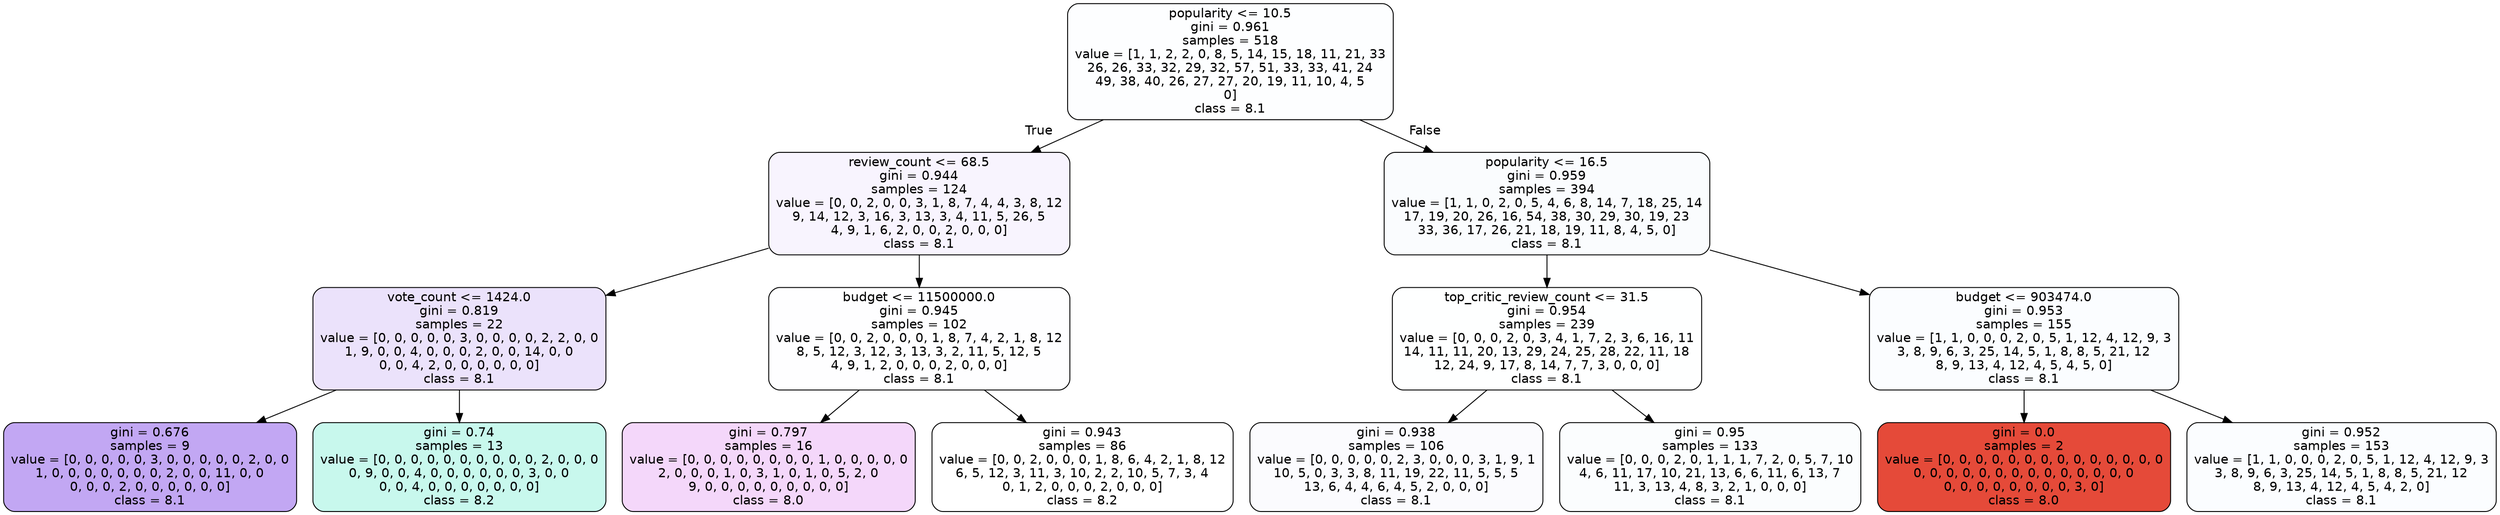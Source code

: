 digraph Tree {
node [shape=box, style="filled, rounded", color="black", fontname=helvetica] ;
edge [fontname=helvetica] ;
0 [label="popularity <= 10.5\ngini = 0.961\nsamples = 518\nvalue = [1, 1, 2, 2, 0, 8, 5, 14, 15, 18, 11, 21, 33\n26, 26, 33, 32, 29, 32, 57, 51, 33, 33, 41, 24\n49, 38, 40, 26, 27, 27, 20, 19, 11, 10, 4, 5\n0]\nclass = 8.1", fillcolor="#fdfeff"] ;
1 [label="review_count <= 68.5\ngini = 0.944\nsamples = 124\nvalue = [0, 0, 2, 0, 0, 3, 1, 8, 7, 4, 4, 3, 8, 12\n9, 14, 12, 3, 16, 3, 13, 3, 4, 11, 5, 26, 5\n4, 9, 1, 6, 2, 0, 0, 2, 0, 0, 0]\nclass = 8.1", fillcolor="#f8f4fe"] ;
0 -> 1 [labeldistance=2.5, labelangle=45, headlabel="True"] ;
2 [label="vote_count <= 1424.0\ngini = 0.819\nsamples = 22\nvalue = [0, 0, 0, 0, 0, 3, 0, 0, 0, 0, 2, 2, 0, 0\n1, 9, 0, 0, 4, 0, 0, 0, 2, 0, 0, 14, 0, 0\n0, 0, 4, 2, 0, 0, 0, 0, 0, 0]\nclass = 8.1", fillcolor="#ebe2fb"] ;
1 -> 2 ;
3 [label="gini = 0.676\nsamples = 9\nvalue = [0, 0, 0, 0, 0, 3, 0, 0, 0, 0, 0, 2, 0, 0\n1, 0, 0, 0, 0, 0, 0, 0, 2, 0, 0, 11, 0, 0\n0, 0, 0, 2, 0, 0, 0, 0, 0, 0]\nclass = 8.1", fillcolor="#c2a7f3"] ;
2 -> 3 ;
4 [label="gini = 0.74\nsamples = 13\nvalue = [0, 0, 0, 0, 0, 0, 0, 0, 0, 0, 2, 0, 0, 0\n0, 9, 0, 0, 4, 0, 0, 0, 0, 0, 0, 3, 0, 0\n0, 0, 4, 0, 0, 0, 0, 0, 0, 0]\nclass = 8.2", fillcolor="#c8f8ed"] ;
2 -> 4 ;
5 [label="budget <= 11500000.0\ngini = 0.945\nsamples = 102\nvalue = [0, 0, 2, 0, 0, 0, 1, 8, 7, 4, 2, 1, 8, 12\n8, 5, 12, 3, 12, 3, 13, 3, 2, 11, 5, 12, 5\n4, 9, 1, 2, 0, 0, 0, 2, 0, 0, 0]\nclass = 8.1", fillcolor="#fefeff"] ;
1 -> 5 ;
6 [label="gini = 0.797\nsamples = 16\nvalue = [0, 0, 0, 0, 0, 0, 0, 0, 1, 0, 0, 0, 0, 0\n2, 0, 0, 0, 1, 0, 3, 1, 0, 1, 0, 5, 2, 0\n9, 0, 0, 0, 0, 0, 0, 0, 0, 0]\nclass = 8.0", fillcolor="#f4d7fa"] ;
5 -> 6 ;
7 [label="gini = 0.943\nsamples = 86\nvalue = [0, 0, 2, 0, 0, 0, 1, 8, 6, 4, 2, 1, 8, 12\n6, 5, 12, 3, 11, 3, 10, 2, 2, 10, 5, 7, 3, 4\n0, 1, 2, 0, 0, 0, 2, 0, 0, 0]\nclass = 8.2", fillcolor="#ffffff"] ;
5 -> 7 ;
8 [label="popularity <= 16.5\ngini = 0.959\nsamples = 394\nvalue = [1, 1, 0, 2, 0, 5, 4, 6, 8, 14, 7, 18, 25, 14\n17, 19, 20, 26, 16, 54, 38, 30, 29, 30, 19, 23\n33, 36, 17, 26, 21, 18, 19, 11, 8, 4, 5, 0]\nclass = 8.1", fillcolor="#fafcfe"] ;
0 -> 8 [labeldistance=2.5, labelangle=-45, headlabel="False"] ;
9 [label="top_critic_review_count <= 31.5\ngini = 0.954\nsamples = 239\nvalue = [0, 0, 0, 2, 0, 3, 4, 1, 7, 2, 3, 6, 16, 11\n14, 11, 11, 20, 13, 29, 24, 25, 28, 22, 11, 18\n12, 24, 9, 17, 8, 14, 7, 7, 3, 0, 0, 0]\nclass = 8.1", fillcolor="#feffff"] ;
8 -> 9 ;
10 [label="gini = 0.938\nsamples = 106\nvalue = [0, 0, 0, 0, 0, 2, 3, 0, 0, 0, 3, 1, 9, 1\n10, 5, 0, 3, 3, 8, 11, 19, 22, 11, 5, 5, 5\n13, 6, 4, 4, 6, 4, 5, 2, 0, 0, 0]\nclass = 8.1", fillcolor="#fbfbfe"] ;
9 -> 10 ;
11 [label="gini = 0.95\nsamples = 133\nvalue = [0, 0, 0, 2, 0, 1, 1, 1, 7, 2, 0, 5, 7, 10\n4, 6, 11, 17, 10, 21, 13, 6, 6, 11, 6, 13, 7\n11, 3, 13, 4, 8, 3, 2, 1, 0, 0, 0]\nclass = 8.1", fillcolor="#fbfdfe"] ;
9 -> 11 ;
12 [label="budget <= 903474.0\ngini = 0.953\nsamples = 155\nvalue = [1, 1, 0, 0, 0, 2, 0, 5, 1, 12, 4, 12, 9, 3\n3, 8, 9, 6, 3, 25, 14, 5, 1, 8, 8, 5, 21, 12\n8, 9, 13, 4, 12, 4, 5, 4, 5, 0]\nclass = 8.1", fillcolor="#fbfdff"] ;
8 -> 12 ;
13 [label="gini = 0.0\nsamples = 2\nvalue = [0, 0, 0, 0, 0, 0, 0, 0, 0, 0, 0, 0, 0, 0\n0, 0, 0, 0, 0, 0, 0, 0, 0, 0, 0, 0, 0, 0\n0, 0, 0, 0, 0, 0, 0, 0, 3, 0]\nclass = 8.0", fillcolor="#e54a39"] ;
12 -> 13 ;
14 [label="gini = 0.952\nsamples = 153\nvalue = [1, 1, 0, 0, 0, 2, 0, 5, 1, 12, 4, 12, 9, 3\n3, 8, 9, 6, 3, 25, 14, 5, 1, 8, 8, 5, 21, 12\n8, 9, 13, 4, 12, 4, 5, 4, 2, 0]\nclass = 8.1", fillcolor="#fbfdff"] ;
12 -> 14 ;
}
